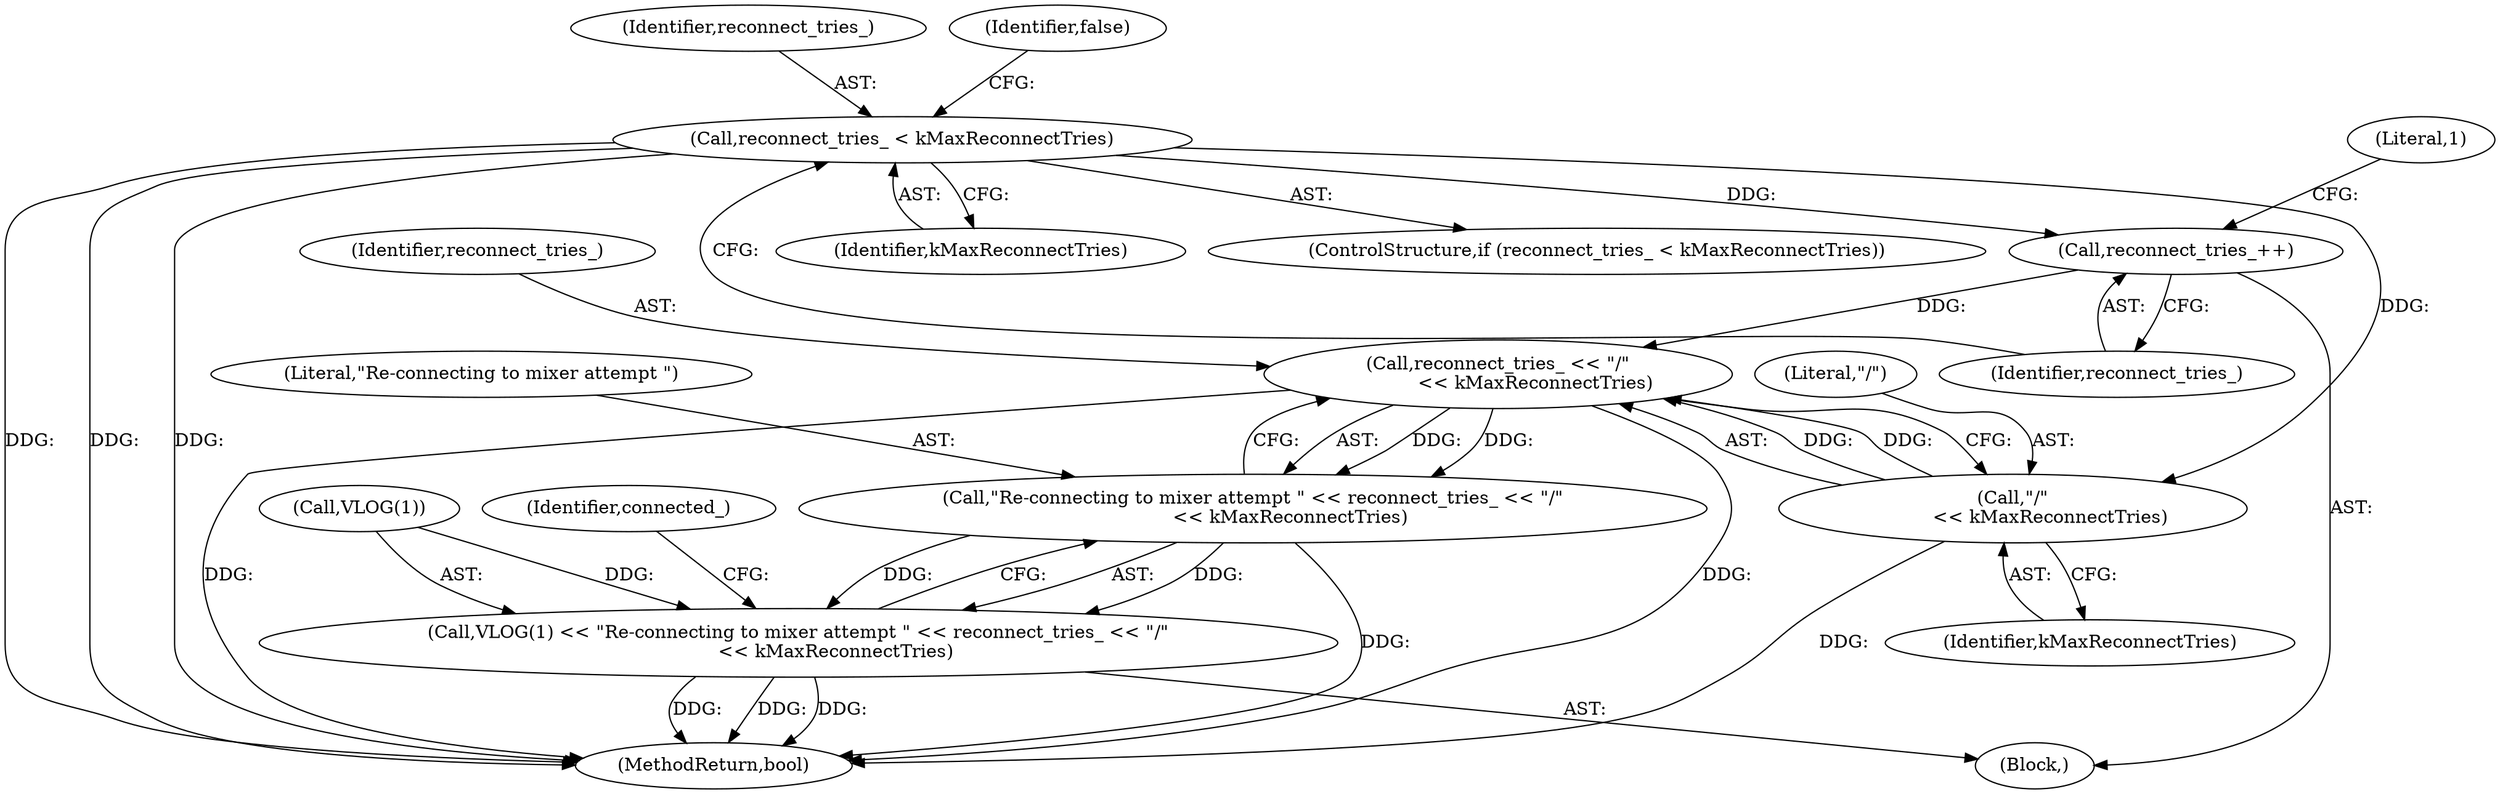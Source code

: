 digraph "0_Chrome_51dfe5e3b332bcea02fb4d4c7493ae841106dd9b_5@API" {
"1000156" [label="(Call,reconnect_tries_ << \"/\"\n             << kMaxReconnectTries)"];
"1000149" [label="(Call,reconnect_tries_++)"];
"1000145" [label="(Call,reconnect_tries_ < kMaxReconnectTries)"];
"1000158" [label="(Call,\"/\"\n             << kMaxReconnectTries)"];
"1000154" [label="(Call,\"Re-connecting to mixer attempt \" << reconnect_tries_ << \"/\"\n             << kMaxReconnectTries)"];
"1000151" [label="(Call,VLOG(1) << \"Re-connecting to mixer attempt \" << reconnect_tries_ << \"/\"\n             << kMaxReconnectTries)"];
"1000154" [label="(Call,\"Re-connecting to mixer attempt \" << reconnect_tries_ << \"/\"\n             << kMaxReconnectTries)"];
"1000146" [label="(Identifier,reconnect_tries_)"];
"1000179" [label="(MethodReturn,bool)"];
"1000153" [label="(Literal,1)"];
"1000157" [label="(Identifier,reconnect_tries_)"];
"1000178" [label="(Identifier,false)"];
"1000155" [label="(Literal,\"Re-connecting to mixer attempt \")"];
"1000160" [label="(Identifier,kMaxReconnectTries)"];
"1000152" [label="(Call,VLOG(1))"];
"1000159" [label="(Literal,\"/\")"];
"1000145" [label="(Call,reconnect_tries_ < kMaxReconnectTries)"];
"1000162" [label="(Identifier,connected_)"];
"1000150" [label="(Identifier,reconnect_tries_)"];
"1000158" [label="(Call,\"/\"\n             << kMaxReconnectTries)"];
"1000156" [label="(Call,reconnect_tries_ << \"/\"\n             << kMaxReconnectTries)"];
"1000151" [label="(Call,VLOG(1) << \"Re-connecting to mixer attempt \" << reconnect_tries_ << \"/\"\n             << kMaxReconnectTries)"];
"1000148" [label="(Block,)"];
"1000149" [label="(Call,reconnect_tries_++)"];
"1000147" [label="(Identifier,kMaxReconnectTries)"];
"1000144" [label="(ControlStructure,if (reconnect_tries_ < kMaxReconnectTries))"];
"1000156" -> "1000154"  [label="AST: "];
"1000156" -> "1000158"  [label="CFG: "];
"1000157" -> "1000156"  [label="AST: "];
"1000158" -> "1000156"  [label="AST: "];
"1000154" -> "1000156"  [label="CFG: "];
"1000156" -> "1000179"  [label="DDG: "];
"1000156" -> "1000179"  [label="DDG: "];
"1000156" -> "1000154"  [label="DDG: "];
"1000156" -> "1000154"  [label="DDG: "];
"1000149" -> "1000156"  [label="DDG: "];
"1000158" -> "1000156"  [label="DDG: "];
"1000158" -> "1000156"  [label="DDG: "];
"1000149" -> "1000148"  [label="AST: "];
"1000149" -> "1000150"  [label="CFG: "];
"1000150" -> "1000149"  [label="AST: "];
"1000153" -> "1000149"  [label="CFG: "];
"1000145" -> "1000149"  [label="DDG: "];
"1000145" -> "1000144"  [label="AST: "];
"1000145" -> "1000147"  [label="CFG: "];
"1000146" -> "1000145"  [label="AST: "];
"1000147" -> "1000145"  [label="AST: "];
"1000150" -> "1000145"  [label="CFG: "];
"1000178" -> "1000145"  [label="CFG: "];
"1000145" -> "1000179"  [label="DDG: "];
"1000145" -> "1000179"  [label="DDG: "];
"1000145" -> "1000179"  [label="DDG: "];
"1000145" -> "1000158"  [label="DDG: "];
"1000158" -> "1000160"  [label="CFG: "];
"1000159" -> "1000158"  [label="AST: "];
"1000160" -> "1000158"  [label="AST: "];
"1000158" -> "1000179"  [label="DDG: "];
"1000154" -> "1000151"  [label="AST: "];
"1000155" -> "1000154"  [label="AST: "];
"1000151" -> "1000154"  [label="CFG: "];
"1000154" -> "1000179"  [label="DDG: "];
"1000154" -> "1000151"  [label="DDG: "];
"1000154" -> "1000151"  [label="DDG: "];
"1000151" -> "1000148"  [label="AST: "];
"1000152" -> "1000151"  [label="AST: "];
"1000162" -> "1000151"  [label="CFG: "];
"1000151" -> "1000179"  [label="DDG: "];
"1000151" -> "1000179"  [label="DDG: "];
"1000151" -> "1000179"  [label="DDG: "];
"1000152" -> "1000151"  [label="DDG: "];
}
